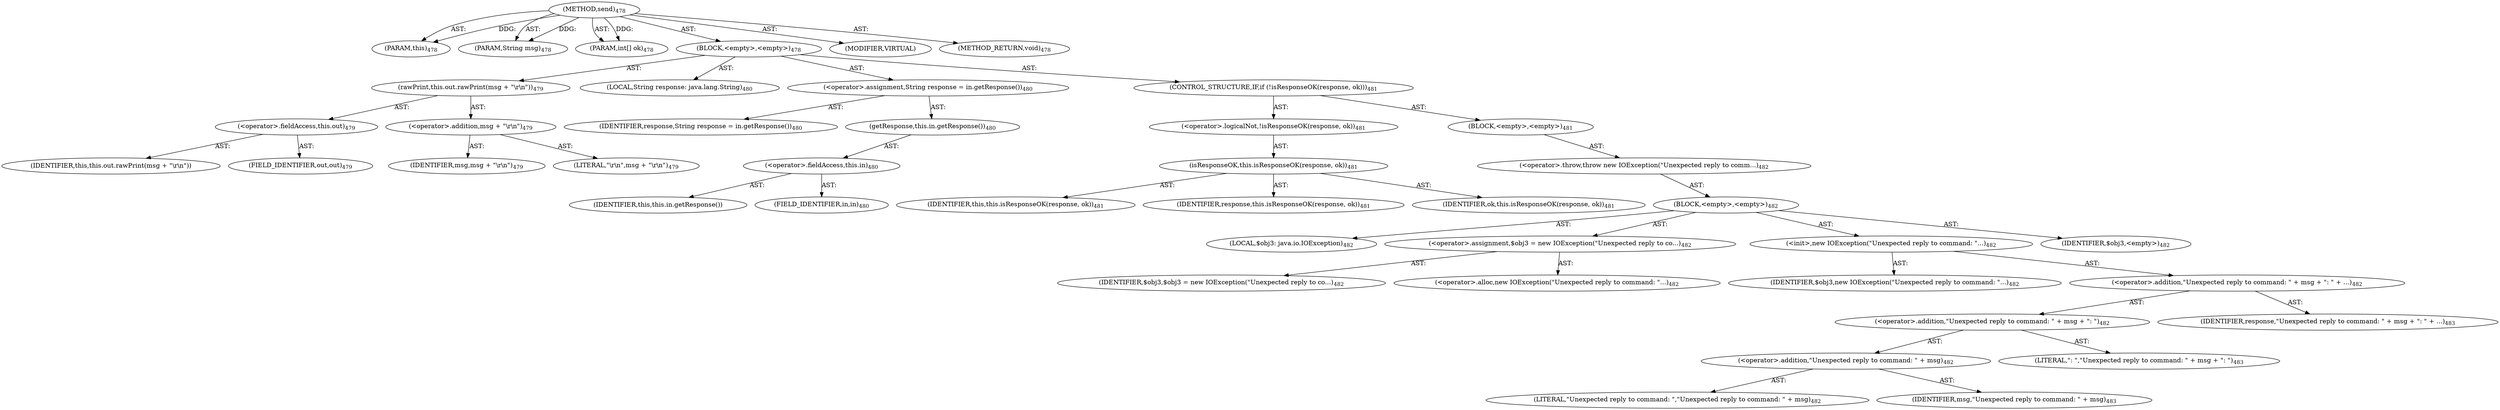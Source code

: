 digraph "send" {  
"111669149724" [label = <(METHOD,send)<SUB>478</SUB>> ]
"115964117013" [label = <(PARAM,this)<SUB>478</SUB>> ]
"115964117041" [label = <(PARAM,String msg)<SUB>478</SUB>> ]
"115964117042" [label = <(PARAM,int[] ok)<SUB>478</SUB>> ]
"25769803829" [label = <(BLOCK,&lt;empty&gt;,&lt;empty&gt;)<SUB>478</SUB>> ]
"30064771303" [label = <(rawPrint,this.out.rawPrint(msg + &quot;\r\n&quot;))<SUB>479</SUB>> ]
"30064771304" [label = <(&lt;operator&gt;.fieldAccess,this.out)<SUB>479</SUB>> ]
"68719476927" [label = <(IDENTIFIER,this,this.out.rawPrint(msg + &quot;\r\n&quot;))> ]
"55834574904" [label = <(FIELD_IDENTIFIER,out,out)<SUB>479</SUB>> ]
"30064771305" [label = <(&lt;operator&gt;.addition,msg + &quot;\r\n&quot;)<SUB>479</SUB>> ]
"68719476928" [label = <(IDENTIFIER,msg,msg + &quot;\r\n&quot;)<SUB>479</SUB>> ]
"90194313253" [label = <(LITERAL,&quot;\r\n&quot;,msg + &quot;\r\n&quot;)<SUB>479</SUB>> ]
"94489280535" [label = <(LOCAL,String response: java.lang.String)<SUB>480</SUB>> ]
"30064771306" [label = <(&lt;operator&gt;.assignment,String response = in.getResponse())<SUB>480</SUB>> ]
"68719476929" [label = <(IDENTIFIER,response,String response = in.getResponse())<SUB>480</SUB>> ]
"30064771307" [label = <(getResponse,this.in.getResponse())<SUB>480</SUB>> ]
"30064771308" [label = <(&lt;operator&gt;.fieldAccess,this.in)<SUB>480</SUB>> ]
"68719476930" [label = <(IDENTIFIER,this,this.in.getResponse())> ]
"55834574905" [label = <(FIELD_IDENTIFIER,in,in)<SUB>480</SUB>> ]
"47244640278" [label = <(CONTROL_STRUCTURE,IF,if (!isResponseOK(response, ok)))<SUB>481</SUB>> ]
"30064771309" [label = <(&lt;operator&gt;.logicalNot,!isResponseOK(response, ok))<SUB>481</SUB>> ]
"30064771310" [label = <(isResponseOK,this.isResponseOK(response, ok))<SUB>481</SUB>> ]
"68719476771" [label = <(IDENTIFIER,this,this.isResponseOK(response, ok))<SUB>481</SUB>> ]
"68719476931" [label = <(IDENTIFIER,response,this.isResponseOK(response, ok))<SUB>481</SUB>> ]
"68719476932" [label = <(IDENTIFIER,ok,this.isResponseOK(response, ok))<SUB>481</SUB>> ]
"25769803830" [label = <(BLOCK,&lt;empty&gt;,&lt;empty&gt;)<SUB>481</SUB>> ]
"30064771311" [label = <(&lt;operator&gt;.throw,throw new IOException(&quot;Unexpected reply to comm...)<SUB>482</SUB>> ]
"25769803831" [label = <(BLOCK,&lt;empty&gt;,&lt;empty&gt;)<SUB>482</SUB>> ]
"94489280536" [label = <(LOCAL,$obj3: java.io.IOException)<SUB>482</SUB>> ]
"30064771312" [label = <(&lt;operator&gt;.assignment,$obj3 = new IOException(&quot;Unexpected reply to co...)<SUB>482</SUB>> ]
"68719476933" [label = <(IDENTIFIER,$obj3,$obj3 = new IOException(&quot;Unexpected reply to co...)<SUB>482</SUB>> ]
"30064771313" [label = <(&lt;operator&gt;.alloc,new IOException(&quot;Unexpected reply to command: &quot;...)<SUB>482</SUB>> ]
"30064771314" [label = <(&lt;init&gt;,new IOException(&quot;Unexpected reply to command: &quot;...)<SUB>482</SUB>> ]
"68719476934" [label = <(IDENTIFIER,$obj3,new IOException(&quot;Unexpected reply to command: &quot;...)<SUB>482</SUB>> ]
"30064771315" [label = <(&lt;operator&gt;.addition,&quot;Unexpected reply to command: &quot; + msg + &quot;: &quot; + ...)<SUB>482</SUB>> ]
"30064771316" [label = <(&lt;operator&gt;.addition,&quot;Unexpected reply to command: &quot; + msg + &quot;: &quot;)<SUB>482</SUB>> ]
"30064771317" [label = <(&lt;operator&gt;.addition,&quot;Unexpected reply to command: &quot; + msg)<SUB>482</SUB>> ]
"90194313254" [label = <(LITERAL,&quot;Unexpected reply to command: &quot;,&quot;Unexpected reply to command: &quot; + msg)<SUB>482</SUB>> ]
"68719476935" [label = <(IDENTIFIER,msg,&quot;Unexpected reply to command: &quot; + msg)<SUB>483</SUB>> ]
"90194313255" [label = <(LITERAL,&quot;: &quot;,&quot;Unexpected reply to command: &quot; + msg + &quot;: &quot;)<SUB>483</SUB>> ]
"68719476936" [label = <(IDENTIFIER,response,&quot;Unexpected reply to command: &quot; + msg + &quot;: &quot; + ...)<SUB>483</SUB>> ]
"68719476937" [label = <(IDENTIFIER,$obj3,&lt;empty&gt;)<SUB>482</SUB>> ]
"133143986248" [label = <(MODIFIER,VIRTUAL)> ]
"128849018908" [label = <(METHOD_RETURN,void)<SUB>478</SUB>> ]
  "111669149724" -> "115964117013"  [ label = "AST: "] 
  "111669149724" -> "115964117041"  [ label = "AST: "] 
  "111669149724" -> "115964117042"  [ label = "AST: "] 
  "111669149724" -> "25769803829"  [ label = "AST: "] 
  "111669149724" -> "133143986248"  [ label = "AST: "] 
  "111669149724" -> "128849018908"  [ label = "AST: "] 
  "25769803829" -> "30064771303"  [ label = "AST: "] 
  "25769803829" -> "94489280535"  [ label = "AST: "] 
  "25769803829" -> "30064771306"  [ label = "AST: "] 
  "25769803829" -> "47244640278"  [ label = "AST: "] 
  "30064771303" -> "30064771304"  [ label = "AST: "] 
  "30064771303" -> "30064771305"  [ label = "AST: "] 
  "30064771304" -> "68719476927"  [ label = "AST: "] 
  "30064771304" -> "55834574904"  [ label = "AST: "] 
  "30064771305" -> "68719476928"  [ label = "AST: "] 
  "30064771305" -> "90194313253"  [ label = "AST: "] 
  "30064771306" -> "68719476929"  [ label = "AST: "] 
  "30064771306" -> "30064771307"  [ label = "AST: "] 
  "30064771307" -> "30064771308"  [ label = "AST: "] 
  "30064771308" -> "68719476930"  [ label = "AST: "] 
  "30064771308" -> "55834574905"  [ label = "AST: "] 
  "47244640278" -> "30064771309"  [ label = "AST: "] 
  "47244640278" -> "25769803830"  [ label = "AST: "] 
  "30064771309" -> "30064771310"  [ label = "AST: "] 
  "30064771310" -> "68719476771"  [ label = "AST: "] 
  "30064771310" -> "68719476931"  [ label = "AST: "] 
  "30064771310" -> "68719476932"  [ label = "AST: "] 
  "25769803830" -> "30064771311"  [ label = "AST: "] 
  "30064771311" -> "25769803831"  [ label = "AST: "] 
  "25769803831" -> "94489280536"  [ label = "AST: "] 
  "25769803831" -> "30064771312"  [ label = "AST: "] 
  "25769803831" -> "30064771314"  [ label = "AST: "] 
  "25769803831" -> "68719476937"  [ label = "AST: "] 
  "30064771312" -> "68719476933"  [ label = "AST: "] 
  "30064771312" -> "30064771313"  [ label = "AST: "] 
  "30064771314" -> "68719476934"  [ label = "AST: "] 
  "30064771314" -> "30064771315"  [ label = "AST: "] 
  "30064771315" -> "30064771316"  [ label = "AST: "] 
  "30064771315" -> "68719476936"  [ label = "AST: "] 
  "30064771316" -> "30064771317"  [ label = "AST: "] 
  "30064771316" -> "90194313255"  [ label = "AST: "] 
  "30064771317" -> "90194313254"  [ label = "AST: "] 
  "30064771317" -> "68719476935"  [ label = "AST: "] 
  "111669149724" -> "115964117013"  [ label = "DDG: "] 
  "111669149724" -> "115964117041"  [ label = "DDG: "] 
  "111669149724" -> "115964117042"  [ label = "DDG: "] 
}
